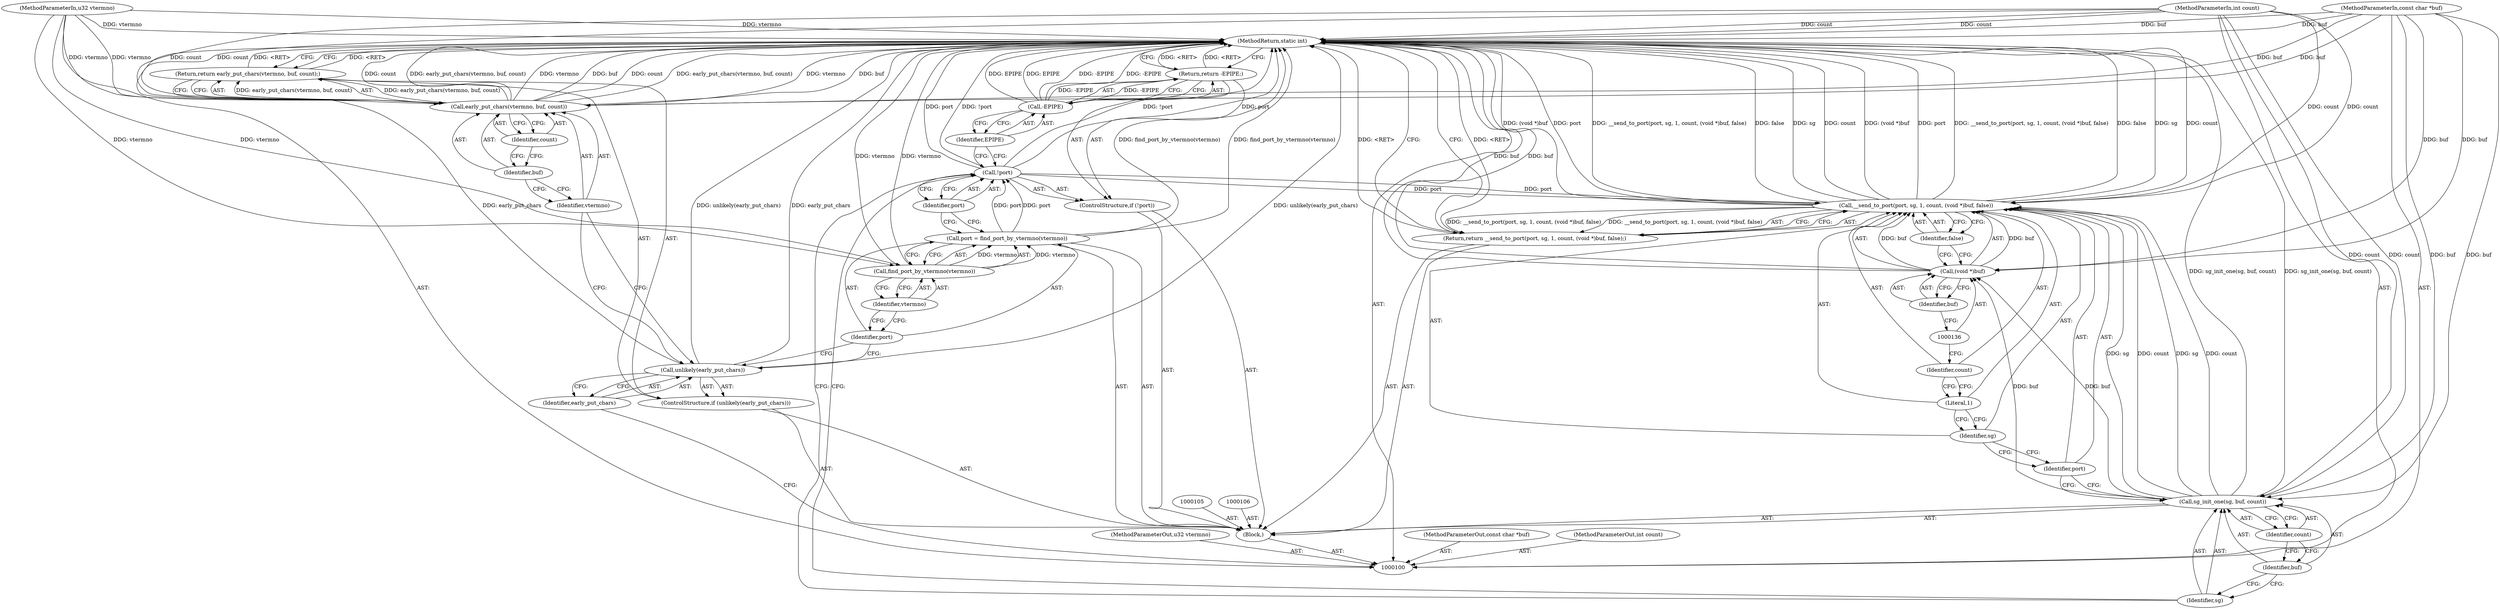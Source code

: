 digraph "1_linux_c4baad50297d84bde1a7ad45e50c73adae4a2192" {
"1000139" [label="(MethodReturn,static int)"];
"1000101" [label="(MethodParameterIn,u32 vtermno)"];
"1000196" [label="(MethodParameterOut,u32 vtermno)"];
"1000102" [label="(MethodParameterIn,const char *buf)"];
"1000197" [label="(MethodParameterOut,const char *buf)"];
"1000103" [label="(MethodParameterIn,int count)"];
"1000198" [label="(MethodParameterOut,int count)"];
"1000119" [label="(ControlStructure,if (!port))"];
"1000120" [label="(Call,!port)"];
"1000121" [label="(Identifier,port)"];
"1000123" [label="(Call,-EPIPE)"];
"1000124" [label="(Identifier,EPIPE)"];
"1000122" [label="(Return,return -EPIPE;)"];
"1000125" [label="(Call,sg_init_one(sg, buf, count))"];
"1000126" [label="(Identifier,sg)"];
"1000127" [label="(Identifier,buf)"];
"1000128" [label="(Identifier,count)"];
"1000129" [label="(Return,return __send_to_port(port, sg, 1, count, (void *)buf, false);)"];
"1000131" [label="(Identifier,port)"];
"1000132" [label="(Identifier,sg)"];
"1000133" [label="(Literal,1)"];
"1000134" [label="(Identifier,count)"];
"1000135" [label="(Call,(void *)buf)"];
"1000137" [label="(Identifier,buf)"];
"1000138" [label="(Identifier,false)"];
"1000130" [label="(Call,__send_to_port(port, sg, 1, count, (void *)buf, false))"];
"1000104" [label="(Block,)"];
"1000109" [label="(Identifier,early_put_chars)"];
"1000107" [label="(ControlStructure,if (unlikely(early_put_chars)))"];
"1000108" [label="(Call,unlikely(early_put_chars))"];
"1000111" [label="(Call,early_put_chars(vtermno, buf, count))"];
"1000112" [label="(Identifier,vtermno)"];
"1000110" [label="(Return,return early_put_chars(vtermno, buf, count);)"];
"1000113" [label="(Identifier,buf)"];
"1000114" [label="(Identifier,count)"];
"1000115" [label="(Call,port = find_port_by_vtermno(vtermno))"];
"1000116" [label="(Identifier,port)"];
"1000118" [label="(Identifier,vtermno)"];
"1000117" [label="(Call,find_port_by_vtermno(vtermno))"];
"1000139" -> "1000100"  [label="AST: "];
"1000139" -> "1000110"  [label="CFG: "];
"1000139" -> "1000122"  [label="CFG: "];
"1000139" -> "1000129"  [label="CFG: "];
"1000122" -> "1000139"  [label="DDG: <RET>"];
"1000115" -> "1000139"  [label="DDG: find_port_by_vtermno(vtermno)"];
"1000130" -> "1000139"  [label="DDG: __send_to_port(port, sg, 1, count, (void *)buf, false)"];
"1000130" -> "1000139"  [label="DDG: false"];
"1000130" -> "1000139"  [label="DDG: sg"];
"1000130" -> "1000139"  [label="DDG: count"];
"1000130" -> "1000139"  [label="DDG: (void *)buf"];
"1000130" -> "1000139"  [label="DDG: port"];
"1000125" -> "1000139"  [label="DDG: sg_init_one(sg, buf, count)"];
"1000108" -> "1000139"  [label="DDG: unlikely(early_put_chars)"];
"1000108" -> "1000139"  [label="DDG: early_put_chars"];
"1000111" -> "1000139"  [label="DDG: count"];
"1000111" -> "1000139"  [label="DDG: early_put_chars(vtermno, buf, count)"];
"1000111" -> "1000139"  [label="DDG: vtermno"];
"1000111" -> "1000139"  [label="DDG: buf"];
"1000117" -> "1000139"  [label="DDG: vtermno"];
"1000123" -> "1000139"  [label="DDG: -EPIPE"];
"1000123" -> "1000139"  [label="DDG: EPIPE"];
"1000103" -> "1000139"  [label="DDG: count"];
"1000120" -> "1000139"  [label="DDG: port"];
"1000120" -> "1000139"  [label="DDG: !port"];
"1000102" -> "1000139"  [label="DDG: buf"];
"1000101" -> "1000139"  [label="DDG: vtermno"];
"1000135" -> "1000139"  [label="DDG: buf"];
"1000110" -> "1000139"  [label="DDG: <RET>"];
"1000129" -> "1000139"  [label="DDG: <RET>"];
"1000101" -> "1000100"  [label="AST: "];
"1000101" -> "1000139"  [label="DDG: vtermno"];
"1000101" -> "1000111"  [label="DDG: vtermno"];
"1000101" -> "1000117"  [label="DDG: vtermno"];
"1000196" -> "1000100"  [label="AST: "];
"1000102" -> "1000100"  [label="AST: "];
"1000102" -> "1000139"  [label="DDG: buf"];
"1000102" -> "1000111"  [label="DDG: buf"];
"1000102" -> "1000125"  [label="DDG: buf"];
"1000102" -> "1000135"  [label="DDG: buf"];
"1000197" -> "1000100"  [label="AST: "];
"1000103" -> "1000100"  [label="AST: "];
"1000103" -> "1000139"  [label="DDG: count"];
"1000103" -> "1000111"  [label="DDG: count"];
"1000103" -> "1000125"  [label="DDG: count"];
"1000103" -> "1000130"  [label="DDG: count"];
"1000198" -> "1000100"  [label="AST: "];
"1000119" -> "1000104"  [label="AST: "];
"1000120" -> "1000119"  [label="AST: "];
"1000122" -> "1000119"  [label="AST: "];
"1000120" -> "1000119"  [label="AST: "];
"1000120" -> "1000121"  [label="CFG: "];
"1000121" -> "1000120"  [label="AST: "];
"1000124" -> "1000120"  [label="CFG: "];
"1000126" -> "1000120"  [label="CFG: "];
"1000120" -> "1000139"  [label="DDG: port"];
"1000120" -> "1000139"  [label="DDG: !port"];
"1000115" -> "1000120"  [label="DDG: port"];
"1000120" -> "1000130"  [label="DDG: port"];
"1000121" -> "1000120"  [label="AST: "];
"1000121" -> "1000115"  [label="CFG: "];
"1000120" -> "1000121"  [label="CFG: "];
"1000123" -> "1000122"  [label="AST: "];
"1000123" -> "1000124"  [label="CFG: "];
"1000124" -> "1000123"  [label="AST: "];
"1000122" -> "1000123"  [label="CFG: "];
"1000123" -> "1000139"  [label="DDG: -EPIPE"];
"1000123" -> "1000139"  [label="DDG: EPIPE"];
"1000123" -> "1000122"  [label="DDG: -EPIPE"];
"1000124" -> "1000123"  [label="AST: "];
"1000124" -> "1000120"  [label="CFG: "];
"1000123" -> "1000124"  [label="CFG: "];
"1000122" -> "1000119"  [label="AST: "];
"1000122" -> "1000123"  [label="CFG: "];
"1000123" -> "1000122"  [label="AST: "];
"1000139" -> "1000122"  [label="CFG: "];
"1000122" -> "1000139"  [label="DDG: <RET>"];
"1000123" -> "1000122"  [label="DDG: -EPIPE"];
"1000125" -> "1000104"  [label="AST: "];
"1000125" -> "1000128"  [label="CFG: "];
"1000126" -> "1000125"  [label="AST: "];
"1000127" -> "1000125"  [label="AST: "];
"1000128" -> "1000125"  [label="AST: "];
"1000131" -> "1000125"  [label="CFG: "];
"1000125" -> "1000139"  [label="DDG: sg_init_one(sg, buf, count)"];
"1000102" -> "1000125"  [label="DDG: buf"];
"1000103" -> "1000125"  [label="DDG: count"];
"1000125" -> "1000130"  [label="DDG: sg"];
"1000125" -> "1000130"  [label="DDG: count"];
"1000125" -> "1000135"  [label="DDG: buf"];
"1000126" -> "1000125"  [label="AST: "];
"1000126" -> "1000120"  [label="CFG: "];
"1000127" -> "1000126"  [label="CFG: "];
"1000127" -> "1000125"  [label="AST: "];
"1000127" -> "1000126"  [label="CFG: "];
"1000128" -> "1000127"  [label="CFG: "];
"1000128" -> "1000125"  [label="AST: "];
"1000128" -> "1000127"  [label="CFG: "];
"1000125" -> "1000128"  [label="CFG: "];
"1000129" -> "1000104"  [label="AST: "];
"1000129" -> "1000130"  [label="CFG: "];
"1000130" -> "1000129"  [label="AST: "];
"1000139" -> "1000129"  [label="CFG: "];
"1000129" -> "1000139"  [label="DDG: <RET>"];
"1000130" -> "1000129"  [label="DDG: __send_to_port(port, sg, 1, count, (void *)buf, false)"];
"1000131" -> "1000130"  [label="AST: "];
"1000131" -> "1000125"  [label="CFG: "];
"1000132" -> "1000131"  [label="CFG: "];
"1000132" -> "1000130"  [label="AST: "];
"1000132" -> "1000131"  [label="CFG: "];
"1000133" -> "1000132"  [label="CFG: "];
"1000133" -> "1000130"  [label="AST: "];
"1000133" -> "1000132"  [label="CFG: "];
"1000134" -> "1000133"  [label="CFG: "];
"1000134" -> "1000130"  [label="AST: "];
"1000134" -> "1000133"  [label="CFG: "];
"1000136" -> "1000134"  [label="CFG: "];
"1000135" -> "1000130"  [label="AST: "];
"1000135" -> "1000137"  [label="CFG: "];
"1000136" -> "1000135"  [label="AST: "];
"1000137" -> "1000135"  [label="AST: "];
"1000138" -> "1000135"  [label="CFG: "];
"1000135" -> "1000139"  [label="DDG: buf"];
"1000135" -> "1000130"  [label="DDG: buf"];
"1000125" -> "1000135"  [label="DDG: buf"];
"1000102" -> "1000135"  [label="DDG: buf"];
"1000137" -> "1000135"  [label="AST: "];
"1000137" -> "1000136"  [label="CFG: "];
"1000135" -> "1000137"  [label="CFG: "];
"1000138" -> "1000130"  [label="AST: "];
"1000138" -> "1000135"  [label="CFG: "];
"1000130" -> "1000138"  [label="CFG: "];
"1000130" -> "1000129"  [label="AST: "];
"1000130" -> "1000138"  [label="CFG: "];
"1000131" -> "1000130"  [label="AST: "];
"1000132" -> "1000130"  [label="AST: "];
"1000133" -> "1000130"  [label="AST: "];
"1000134" -> "1000130"  [label="AST: "];
"1000135" -> "1000130"  [label="AST: "];
"1000138" -> "1000130"  [label="AST: "];
"1000129" -> "1000130"  [label="CFG: "];
"1000130" -> "1000139"  [label="DDG: __send_to_port(port, sg, 1, count, (void *)buf, false)"];
"1000130" -> "1000139"  [label="DDG: false"];
"1000130" -> "1000139"  [label="DDG: sg"];
"1000130" -> "1000139"  [label="DDG: count"];
"1000130" -> "1000139"  [label="DDG: (void *)buf"];
"1000130" -> "1000139"  [label="DDG: port"];
"1000130" -> "1000129"  [label="DDG: __send_to_port(port, sg, 1, count, (void *)buf, false)"];
"1000120" -> "1000130"  [label="DDG: port"];
"1000125" -> "1000130"  [label="DDG: sg"];
"1000125" -> "1000130"  [label="DDG: count"];
"1000103" -> "1000130"  [label="DDG: count"];
"1000135" -> "1000130"  [label="DDG: buf"];
"1000104" -> "1000100"  [label="AST: "];
"1000105" -> "1000104"  [label="AST: "];
"1000106" -> "1000104"  [label="AST: "];
"1000107" -> "1000104"  [label="AST: "];
"1000115" -> "1000104"  [label="AST: "];
"1000119" -> "1000104"  [label="AST: "];
"1000125" -> "1000104"  [label="AST: "];
"1000129" -> "1000104"  [label="AST: "];
"1000109" -> "1000108"  [label="AST: "];
"1000109" -> "1000100"  [label="CFG: "];
"1000108" -> "1000109"  [label="CFG: "];
"1000107" -> "1000104"  [label="AST: "];
"1000108" -> "1000107"  [label="AST: "];
"1000110" -> "1000107"  [label="AST: "];
"1000108" -> "1000107"  [label="AST: "];
"1000108" -> "1000109"  [label="CFG: "];
"1000109" -> "1000108"  [label="AST: "];
"1000112" -> "1000108"  [label="CFG: "];
"1000116" -> "1000108"  [label="CFG: "];
"1000108" -> "1000139"  [label="DDG: unlikely(early_put_chars)"];
"1000108" -> "1000139"  [label="DDG: early_put_chars"];
"1000111" -> "1000110"  [label="AST: "];
"1000111" -> "1000114"  [label="CFG: "];
"1000112" -> "1000111"  [label="AST: "];
"1000113" -> "1000111"  [label="AST: "];
"1000114" -> "1000111"  [label="AST: "];
"1000110" -> "1000111"  [label="CFG: "];
"1000111" -> "1000139"  [label="DDG: count"];
"1000111" -> "1000139"  [label="DDG: early_put_chars(vtermno, buf, count)"];
"1000111" -> "1000139"  [label="DDG: vtermno"];
"1000111" -> "1000139"  [label="DDG: buf"];
"1000111" -> "1000110"  [label="DDG: early_put_chars(vtermno, buf, count)"];
"1000101" -> "1000111"  [label="DDG: vtermno"];
"1000102" -> "1000111"  [label="DDG: buf"];
"1000103" -> "1000111"  [label="DDG: count"];
"1000112" -> "1000111"  [label="AST: "];
"1000112" -> "1000108"  [label="CFG: "];
"1000113" -> "1000112"  [label="CFG: "];
"1000110" -> "1000107"  [label="AST: "];
"1000110" -> "1000111"  [label="CFG: "];
"1000111" -> "1000110"  [label="AST: "];
"1000139" -> "1000110"  [label="CFG: "];
"1000110" -> "1000139"  [label="DDG: <RET>"];
"1000111" -> "1000110"  [label="DDG: early_put_chars(vtermno, buf, count)"];
"1000113" -> "1000111"  [label="AST: "];
"1000113" -> "1000112"  [label="CFG: "];
"1000114" -> "1000113"  [label="CFG: "];
"1000114" -> "1000111"  [label="AST: "];
"1000114" -> "1000113"  [label="CFG: "];
"1000111" -> "1000114"  [label="CFG: "];
"1000115" -> "1000104"  [label="AST: "];
"1000115" -> "1000117"  [label="CFG: "];
"1000116" -> "1000115"  [label="AST: "];
"1000117" -> "1000115"  [label="AST: "];
"1000121" -> "1000115"  [label="CFG: "];
"1000115" -> "1000139"  [label="DDG: find_port_by_vtermno(vtermno)"];
"1000117" -> "1000115"  [label="DDG: vtermno"];
"1000115" -> "1000120"  [label="DDG: port"];
"1000116" -> "1000115"  [label="AST: "];
"1000116" -> "1000108"  [label="CFG: "];
"1000118" -> "1000116"  [label="CFG: "];
"1000118" -> "1000117"  [label="AST: "];
"1000118" -> "1000116"  [label="CFG: "];
"1000117" -> "1000118"  [label="CFG: "];
"1000117" -> "1000115"  [label="AST: "];
"1000117" -> "1000118"  [label="CFG: "];
"1000118" -> "1000117"  [label="AST: "];
"1000115" -> "1000117"  [label="CFG: "];
"1000117" -> "1000139"  [label="DDG: vtermno"];
"1000117" -> "1000115"  [label="DDG: vtermno"];
"1000101" -> "1000117"  [label="DDG: vtermno"];
}
